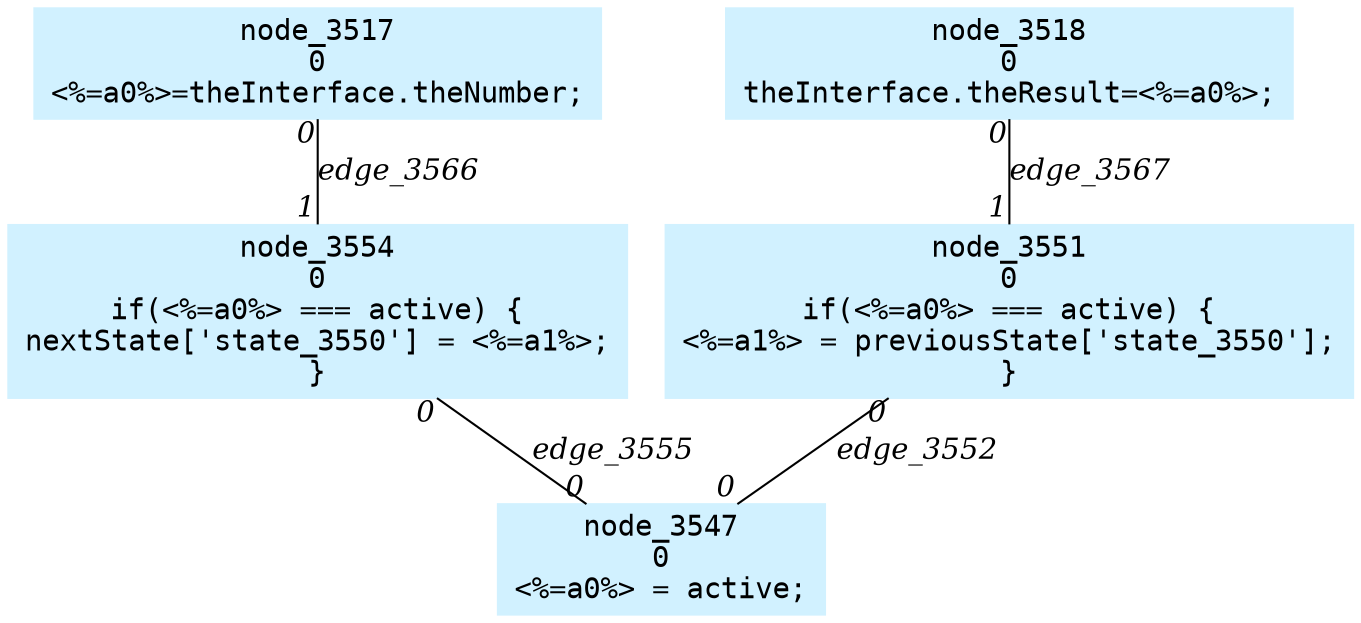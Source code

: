 digraph g{node_3517 [shape=box, style=filled, color="#d1f1ff", fontname="Courier", label="node_3517
0
<%=a0%>=theInterface.theNumber;
" ]
node_3518 [shape=box, style=filled, color="#d1f1ff", fontname="Courier", label="node_3518
0
theInterface.theResult=<%=a0%>;
" ]
node_3547 [shape=box, style=filled, color="#d1f1ff", fontname="Courier", label="node_3547
0
<%=a0%> = active;
" ]
node_3551 [shape=box, style=filled, color="#d1f1ff", fontname="Courier", label="node_3551
0
if(<%=a0%> === active) {
<%=a1%> = previousState['state_3550'];
}
" ]
node_3554 [shape=box, style=filled, color="#d1f1ff", fontname="Courier", label="node_3554
0
if(<%=a0%> === active) {
nextState['state_3550'] = <%=a1%>;
}
" ]
node_3551 -> node_3547 [dir=none, arrowHead=none, fontname="Times-Italic", label="edge_3552",  headlabel="0", taillabel="0" ]
node_3554 -> node_3547 [dir=none, arrowHead=none, fontname="Times-Italic", label="edge_3555",  headlabel="0", taillabel="0" ]
node_3517 -> node_3554 [dir=none, arrowHead=none, fontname="Times-Italic", label="edge_3566",  headlabel="1", taillabel="0" ]
node_3518 -> node_3551 [dir=none, arrowHead=none, fontname="Times-Italic", label="edge_3567",  headlabel="1", taillabel="0" ]
}